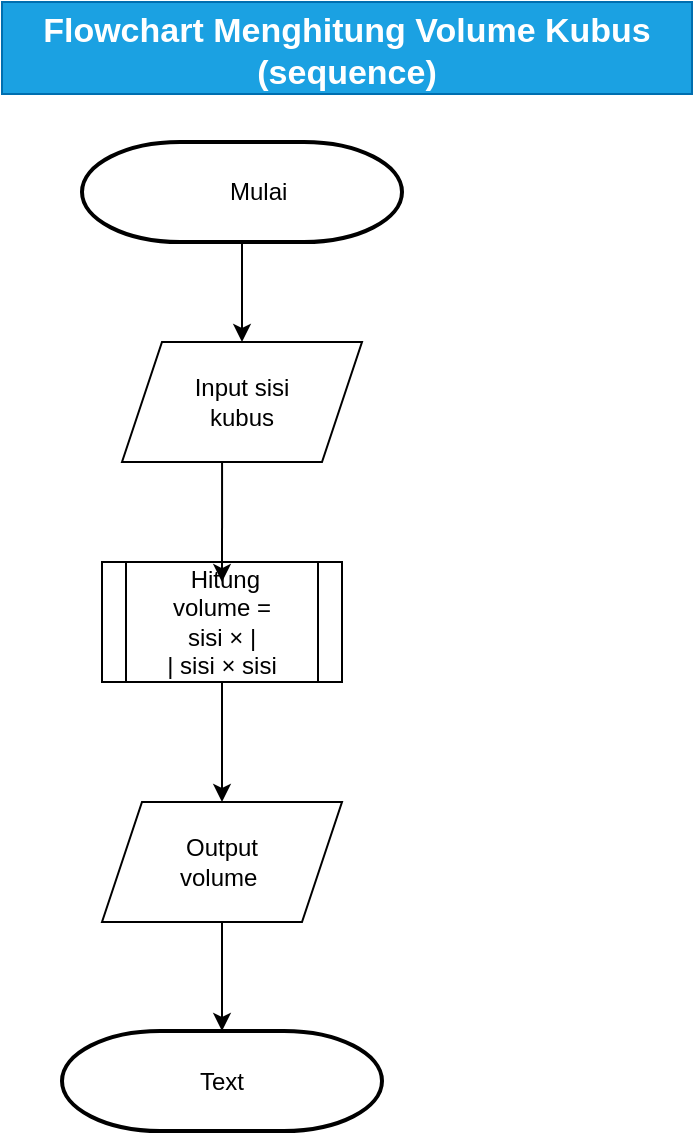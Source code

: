 <mxfile version="24.8.3">
  <diagram name="Halaman-1" id="a6zHfRgpKx6tmC8i22-r">
    <mxGraphModel dx="1222" dy="586" grid="1" gridSize="10" guides="1" tooltips="1" connect="1" arrows="1" fold="1" page="1" pageScale="1" pageWidth="827" pageHeight="1169" math="0" shadow="0">
      <root>
        <mxCell id="0" />
        <mxCell id="1" parent="0" />
        <mxCell id="OKx-EQB38z_Kik_lbw9B-4" style="edgeStyle=orthogonalEdgeStyle;rounded=0;orthogonalLoop=1;jettySize=auto;html=1;" edge="1" parent="1" source="OKx-EQB38z_Kik_lbw9B-1" target="OKx-EQB38z_Kik_lbw9B-2">
          <mxGeometry relative="1" as="geometry" />
        </mxCell>
        <mxCell id="OKx-EQB38z_Kik_lbw9B-1" value="" style="strokeWidth=2;html=1;shape=mxgraph.flowchart.terminator;whiteSpace=wrap;" vertex="1" parent="1">
          <mxGeometry x="210" y="90" width="160" height="50" as="geometry" />
        </mxCell>
        <mxCell id="OKx-EQB38z_Kik_lbw9B-2" value="" style="shape=parallelogram;perimeter=parallelogramPerimeter;whiteSpace=wrap;html=1;fixedSize=1;" vertex="1" parent="1">
          <mxGeometry x="230" y="190" width="120" height="60" as="geometry" />
        </mxCell>
        <mxCell id="OKx-EQB38z_Kik_lbw9B-8" style="edgeStyle=orthogonalEdgeStyle;rounded=0;orthogonalLoop=1;jettySize=auto;html=1;entryX=0.5;entryY=0;entryDx=0;entryDy=0;" edge="1" parent="1" source="OKx-EQB38z_Kik_lbw9B-5" target="OKx-EQB38z_Kik_lbw9B-7">
          <mxGeometry relative="1" as="geometry" />
        </mxCell>
        <mxCell id="OKx-EQB38z_Kik_lbw9B-5" value="" style="shape=process;whiteSpace=wrap;html=1;backgroundOutline=1;" vertex="1" parent="1">
          <mxGeometry x="220" y="300" width="120" height="60" as="geometry" />
        </mxCell>
        <mxCell id="OKx-EQB38z_Kik_lbw9B-6" style="edgeStyle=orthogonalEdgeStyle;rounded=0;orthogonalLoop=1;jettySize=auto;html=1;entryX=0.5;entryY=0.167;entryDx=0;entryDy=0;entryPerimeter=0;exitX=0.417;exitY=1;exitDx=0;exitDy=0;exitPerimeter=0;" edge="1" parent="1" source="OKx-EQB38z_Kik_lbw9B-2" target="OKx-EQB38z_Kik_lbw9B-5">
          <mxGeometry relative="1" as="geometry" />
        </mxCell>
        <mxCell id="OKx-EQB38z_Kik_lbw9B-10" style="edgeStyle=orthogonalEdgeStyle;rounded=0;orthogonalLoop=1;jettySize=auto;html=1;" edge="1" parent="1" source="OKx-EQB38z_Kik_lbw9B-7" target="OKx-EQB38z_Kik_lbw9B-9">
          <mxGeometry relative="1" as="geometry" />
        </mxCell>
        <mxCell id="OKx-EQB38z_Kik_lbw9B-7" value="" style="shape=parallelogram;perimeter=parallelogramPerimeter;whiteSpace=wrap;html=1;fixedSize=1;" vertex="1" parent="1">
          <mxGeometry x="220" y="420" width="120" height="60" as="geometry" />
        </mxCell>
        <mxCell id="OKx-EQB38z_Kik_lbw9B-9" value="" style="strokeWidth=2;html=1;shape=mxgraph.flowchart.terminator;whiteSpace=wrap;" vertex="1" parent="1">
          <mxGeometry x="200" y="534.5" width="160" height="50" as="geometry" />
        </mxCell>
        <mxCell id="OKx-EQB38z_Kik_lbw9B-11" value="Mulai&amp;nbsp;" style="text;html=1;align=center;verticalAlign=middle;whiteSpace=wrap;rounded=0;" vertex="1" parent="1">
          <mxGeometry x="270" y="100" width="60" height="30" as="geometry" />
        </mxCell>
        <mxCell id="OKx-EQB38z_Kik_lbw9B-12" value="Flowchart Menghitung Volume Kubus (sequence)" style="text;html=1;align=center;verticalAlign=middle;whiteSpace=wrap;rounded=0;labelBackgroundColor=none;labelBorderColor=none;fontStyle=1;spacingTop=4;fontSize=17;fillColor=#1ba1e2;strokeColor=#006EAF;fontColor=#ffffff;" vertex="1" parent="1">
          <mxGeometry x="170" y="20" width="345" height="46" as="geometry" />
        </mxCell>
        <mxCell id="OKx-EQB38z_Kik_lbw9B-14" value="Input sisi kubus" style="text;html=1;align=center;verticalAlign=middle;whiteSpace=wrap;rounded=0;" vertex="1" parent="1">
          <mxGeometry x="260" y="205" width="60" height="30" as="geometry" />
        </mxCell>
        <mxCell id="OKx-EQB38z_Kik_lbw9B-15" value="&amp;nbsp;Hitung volume = sisi ×    |&lt;br/&gt;|         sisi × sisi" style="text;html=1;align=center;verticalAlign=middle;whiteSpace=wrap;rounded=0;" vertex="1" parent="1">
          <mxGeometry x="250" y="315" width="60" height="30" as="geometry" />
        </mxCell>
        <mxCell id="OKx-EQB38z_Kik_lbw9B-16" value="Output volume&amp;nbsp;" style="text;html=1;align=center;verticalAlign=middle;whiteSpace=wrap;rounded=0;" vertex="1" parent="1">
          <mxGeometry x="250" y="435" width="60" height="30" as="geometry" />
        </mxCell>
        <mxCell id="OKx-EQB38z_Kik_lbw9B-17" value="Text" style="text;html=1;align=center;verticalAlign=middle;whiteSpace=wrap;rounded=0;" vertex="1" parent="1">
          <mxGeometry x="250" y="544.5" width="60" height="30" as="geometry" />
        </mxCell>
      </root>
    </mxGraphModel>
  </diagram>
</mxfile>
